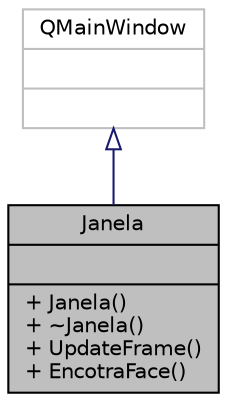 digraph "Janela"
{
  edge [fontname="Helvetica",fontsize="10",labelfontname="Helvetica",labelfontsize="10"];
  node [fontname="Helvetica",fontsize="10",shape=record];
  Node1 [label="{Janela\n||+ Janela()\l+ ~Janela()\l+ UpdateFrame()\l+ EncotraFace()\l}",height=0.2,width=0.4,color="black", fillcolor="grey75", style="filled", fontcolor="black"];
  Node2 -> Node1 [dir="back",color="midnightblue",fontsize="10",style="solid",arrowtail="onormal"];
  Node2 [label="{QMainWindow\n||}",height=0.2,width=0.4,color="grey75", fillcolor="white", style="filled"];
}
